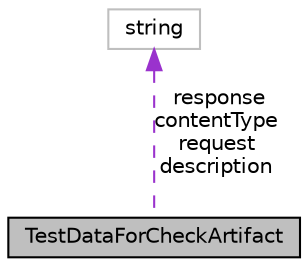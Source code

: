 digraph "TestDataForCheckArtifact"
{
  edge [fontname="Helvetica",fontsize="10",labelfontname="Helvetica",labelfontsize="10"];
  node [fontname="Helvetica",fontsize="10",shape=record];
  Node1 [label="TestDataForCheckArtifact",height=0.2,width=0.4,color="black", fillcolor="grey75", style="filled", fontcolor="black"];
  Node2 -> Node1 [dir="back",color="darkorchid3",fontsize="10",style="dashed",label=" response\ncontentType\nrequest\ndescription" ,fontname="Helvetica"];
  Node2 [label="string",height=0.2,width=0.4,color="grey75", fillcolor="white", style="filled"];
}
